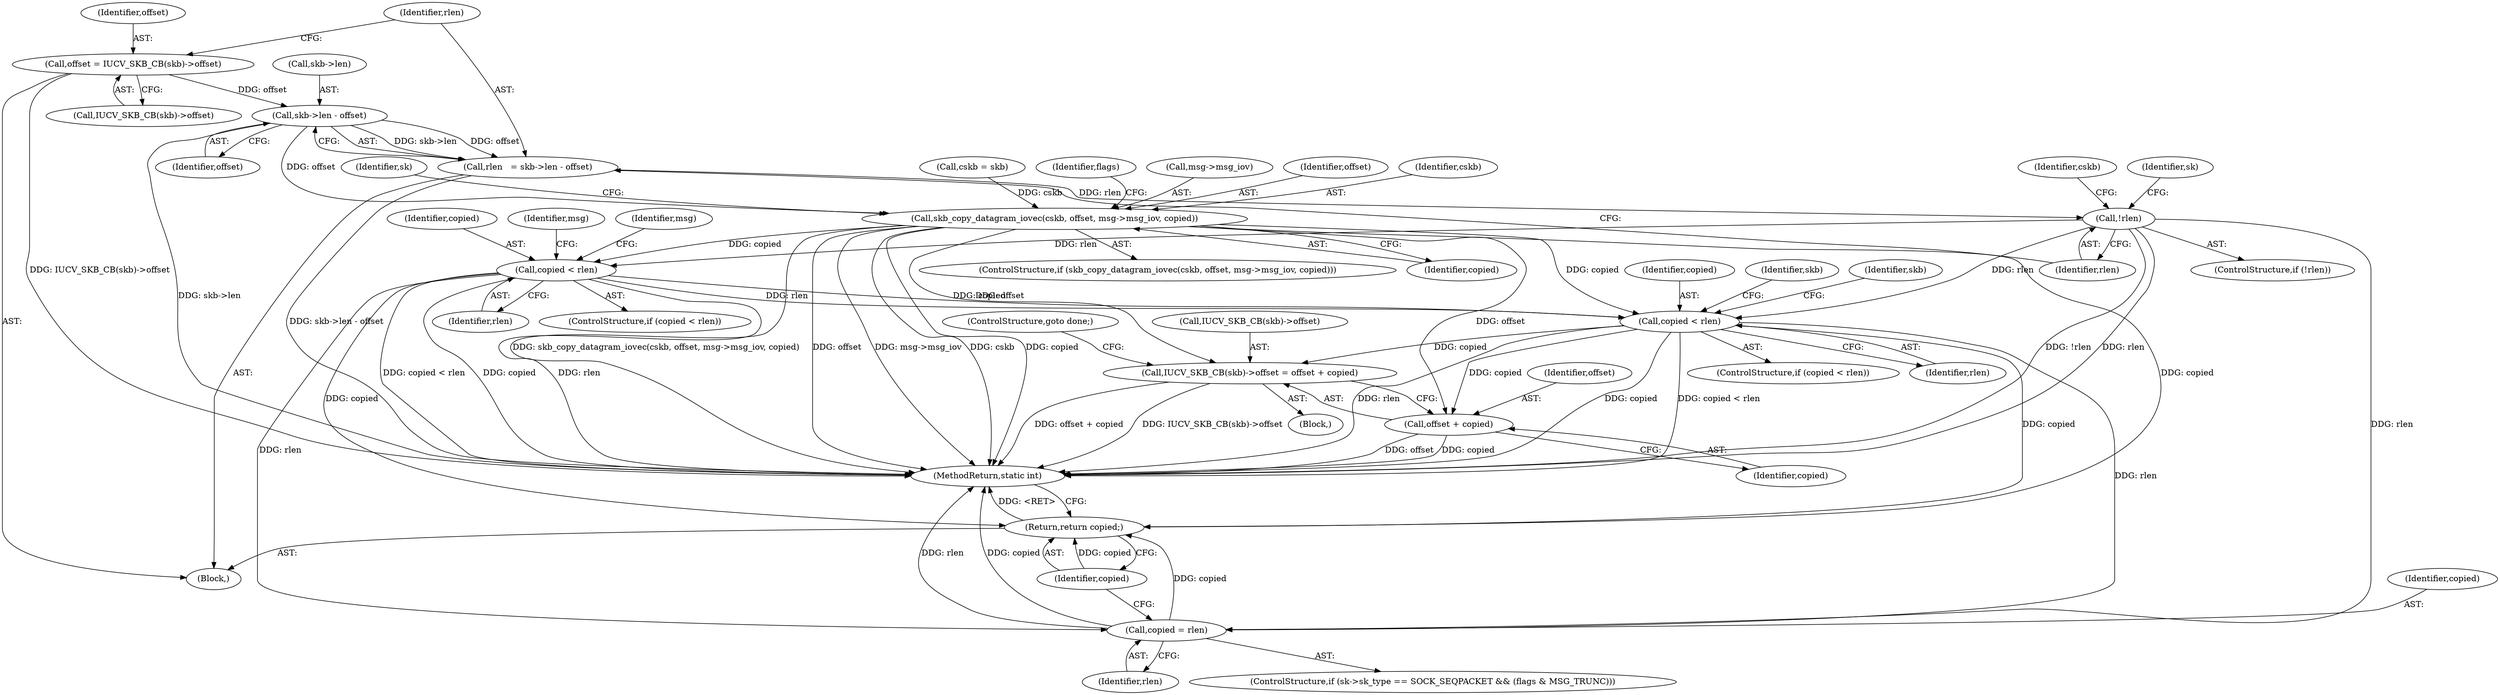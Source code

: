 digraph "0_linux_f3d3342602f8bcbf37d7c46641cb9bca7618eb1c_18@pointer" {
"1000208" [label="(Call,skb->len - offset)"];
"1000200" [label="(Call,offset = IUCV_SKB_CB(skb)->offset)"];
"1000206" [label="(Call,rlen   = skb->len - offset)"];
"1000214" [label="(Call,!rlen)"];
"1000259" [label="(Call,copied < rlen)"];
"1000302" [label="(Call,copied < rlen)"];
"1000306" [label="(Call,IUCV_SKB_CB(skb)->offset = offset + copied)"];
"1000311" [label="(Call,offset + copied)"];
"1000455" [label="(Call,copied = rlen)"];
"1000458" [label="(Return,return copied;)"];
"1000229" [label="(Call,skb_copy_datagram_iovec(cskb, offset, msg->msg_iov, copied))"];
"1000457" [label="(Identifier,rlen)"];
"1000458" [label="(Return,return copied;)"];
"1000201" [label="(Identifier,offset)"];
"1000306" [label="(Call,IUCV_SKB_CB(skb)->offset = offset + copied)"];
"1000459" [label="(Identifier,copied)"];
"1000260" [label="(Identifier,copied)"];
"1000269" [label="(Identifier,msg)"];
"1000228" [label="(ControlStructure,if (skb_copy_datagram_iovec(cskb, offset, msg->msg_iov, copied)))"];
"1000254" [label="(Identifier,sk)"];
"1000316" [label="(Identifier,skb)"];
"1000309" [label="(Identifier,skb)"];
"1000261" [label="(Identifier,rlen)"];
"1000208" [label="(Call,skb->len - offset)"];
"1000229" [label="(Call,skb_copy_datagram_iovec(cskb, offset, msg->msg_iov, copied))"];
"1000302" [label="(Call,copied < rlen)"];
"1000301" [label="(ControlStructure,if (copied < rlen))"];
"1000226" [label="(Identifier,cskb)"];
"1000218" [label="(Identifier,sk)"];
"1000307" [label="(Call,IUCV_SKB_CB(skb)->offset)"];
"1000311" [label="(Call,offset + copied)"];
"1000206" [label="(Call,rlen   = skb->len - offset)"];
"1000225" [label="(Call,cskb = skb)"];
"1000202" [label="(Call,IUCV_SKB_CB(skb)->offset)"];
"1000259" [label="(Call,copied < rlen)"];
"1000209" [label="(Call,skb->len)"];
"1000200" [label="(Call,offset = IUCV_SKB_CB(skb)->offset)"];
"1000235" [label="(Identifier,copied)"];
"1000213" [label="(ControlStructure,if (!rlen))"];
"1000313" [label="(Identifier,copied)"];
"1000240" [label="(Identifier,flags)"];
"1000305" [label="(Block,)"];
"1000264" [label="(Identifier,msg)"];
"1000232" [label="(Call,msg->msg_iov)"];
"1000258" [label="(ControlStructure,if (copied < rlen))"];
"1000212" [label="(Identifier,offset)"];
"1000207" [label="(Identifier,rlen)"];
"1000455" [label="(Call,copied = rlen)"];
"1000215" [label="(Identifier,rlen)"];
"1000115" [label="(Block,)"];
"1000460" [label="(MethodReturn,static int)"];
"1000231" [label="(Identifier,offset)"];
"1000456" [label="(Identifier,copied)"];
"1000303" [label="(Identifier,copied)"];
"1000304" [label="(Identifier,rlen)"];
"1000445" [label="(ControlStructure,if (sk->sk_type == SOCK_SEQPACKET && (flags & MSG_TRUNC)))"];
"1000230" [label="(Identifier,cskb)"];
"1000214" [label="(Call,!rlen)"];
"1000314" [label="(ControlStructure,goto done;)"];
"1000312" [label="(Identifier,offset)"];
"1000208" -> "1000206"  [label="AST: "];
"1000208" -> "1000212"  [label="CFG: "];
"1000209" -> "1000208"  [label="AST: "];
"1000212" -> "1000208"  [label="AST: "];
"1000206" -> "1000208"  [label="CFG: "];
"1000208" -> "1000460"  [label="DDG: skb->len"];
"1000208" -> "1000206"  [label="DDG: skb->len"];
"1000208" -> "1000206"  [label="DDG: offset"];
"1000200" -> "1000208"  [label="DDG: offset"];
"1000208" -> "1000229"  [label="DDG: offset"];
"1000200" -> "1000115"  [label="AST: "];
"1000200" -> "1000202"  [label="CFG: "];
"1000201" -> "1000200"  [label="AST: "];
"1000202" -> "1000200"  [label="AST: "];
"1000207" -> "1000200"  [label="CFG: "];
"1000200" -> "1000460"  [label="DDG: IUCV_SKB_CB(skb)->offset"];
"1000206" -> "1000115"  [label="AST: "];
"1000207" -> "1000206"  [label="AST: "];
"1000215" -> "1000206"  [label="CFG: "];
"1000206" -> "1000460"  [label="DDG: skb->len - offset"];
"1000206" -> "1000214"  [label="DDG: rlen"];
"1000214" -> "1000213"  [label="AST: "];
"1000214" -> "1000215"  [label="CFG: "];
"1000215" -> "1000214"  [label="AST: "];
"1000218" -> "1000214"  [label="CFG: "];
"1000226" -> "1000214"  [label="CFG: "];
"1000214" -> "1000460"  [label="DDG: !rlen"];
"1000214" -> "1000460"  [label="DDG: rlen"];
"1000214" -> "1000259"  [label="DDG: rlen"];
"1000214" -> "1000302"  [label="DDG: rlen"];
"1000214" -> "1000455"  [label="DDG: rlen"];
"1000259" -> "1000258"  [label="AST: "];
"1000259" -> "1000261"  [label="CFG: "];
"1000260" -> "1000259"  [label="AST: "];
"1000261" -> "1000259"  [label="AST: "];
"1000264" -> "1000259"  [label="CFG: "];
"1000269" -> "1000259"  [label="CFG: "];
"1000259" -> "1000460"  [label="DDG: copied < rlen"];
"1000259" -> "1000460"  [label="DDG: copied"];
"1000259" -> "1000460"  [label="DDG: rlen"];
"1000229" -> "1000259"  [label="DDG: copied"];
"1000259" -> "1000302"  [label="DDG: copied"];
"1000259" -> "1000302"  [label="DDG: rlen"];
"1000259" -> "1000455"  [label="DDG: rlen"];
"1000259" -> "1000458"  [label="DDG: copied"];
"1000302" -> "1000301"  [label="AST: "];
"1000302" -> "1000304"  [label="CFG: "];
"1000303" -> "1000302"  [label="AST: "];
"1000304" -> "1000302"  [label="AST: "];
"1000309" -> "1000302"  [label="CFG: "];
"1000316" -> "1000302"  [label="CFG: "];
"1000302" -> "1000460"  [label="DDG: rlen"];
"1000302" -> "1000460"  [label="DDG: copied"];
"1000302" -> "1000460"  [label="DDG: copied < rlen"];
"1000229" -> "1000302"  [label="DDG: copied"];
"1000302" -> "1000306"  [label="DDG: copied"];
"1000302" -> "1000311"  [label="DDG: copied"];
"1000302" -> "1000455"  [label="DDG: rlen"];
"1000302" -> "1000458"  [label="DDG: copied"];
"1000306" -> "1000305"  [label="AST: "];
"1000306" -> "1000311"  [label="CFG: "];
"1000307" -> "1000306"  [label="AST: "];
"1000311" -> "1000306"  [label="AST: "];
"1000314" -> "1000306"  [label="CFG: "];
"1000306" -> "1000460"  [label="DDG: offset + copied"];
"1000306" -> "1000460"  [label="DDG: IUCV_SKB_CB(skb)->offset"];
"1000229" -> "1000306"  [label="DDG: offset"];
"1000311" -> "1000313"  [label="CFG: "];
"1000312" -> "1000311"  [label="AST: "];
"1000313" -> "1000311"  [label="AST: "];
"1000311" -> "1000460"  [label="DDG: offset"];
"1000311" -> "1000460"  [label="DDG: copied"];
"1000229" -> "1000311"  [label="DDG: offset"];
"1000455" -> "1000445"  [label="AST: "];
"1000455" -> "1000457"  [label="CFG: "];
"1000456" -> "1000455"  [label="AST: "];
"1000457" -> "1000455"  [label="AST: "];
"1000459" -> "1000455"  [label="CFG: "];
"1000455" -> "1000460"  [label="DDG: rlen"];
"1000455" -> "1000460"  [label="DDG: copied"];
"1000455" -> "1000458"  [label="DDG: copied"];
"1000458" -> "1000115"  [label="AST: "];
"1000458" -> "1000459"  [label="CFG: "];
"1000459" -> "1000458"  [label="AST: "];
"1000460" -> "1000458"  [label="CFG: "];
"1000458" -> "1000460"  [label="DDG: <RET>"];
"1000459" -> "1000458"  [label="DDG: copied"];
"1000229" -> "1000458"  [label="DDG: copied"];
"1000229" -> "1000228"  [label="AST: "];
"1000229" -> "1000235"  [label="CFG: "];
"1000230" -> "1000229"  [label="AST: "];
"1000231" -> "1000229"  [label="AST: "];
"1000232" -> "1000229"  [label="AST: "];
"1000235" -> "1000229"  [label="AST: "];
"1000240" -> "1000229"  [label="CFG: "];
"1000254" -> "1000229"  [label="CFG: "];
"1000229" -> "1000460"  [label="DDG: copied"];
"1000229" -> "1000460"  [label="DDG: skb_copy_datagram_iovec(cskb, offset, msg->msg_iov, copied)"];
"1000229" -> "1000460"  [label="DDG: offset"];
"1000229" -> "1000460"  [label="DDG: msg->msg_iov"];
"1000229" -> "1000460"  [label="DDG: cskb"];
"1000225" -> "1000229"  [label="DDG: cskb"];
}
